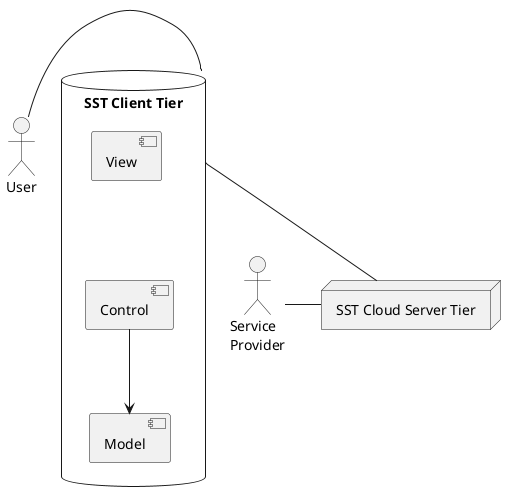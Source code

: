 @startuml

:User:
:Service\nProvider: as SP 
database  "SST Client Tier" as Client {
  component View {
  }
  component Control {
  }
  component Model {
  }
  View -[hidden]-> Control
Control-->Model
}
node "SST Cloud Server Tier" as Server {
}

:User: - Client
SP - Server
Client -- Server



@enduml